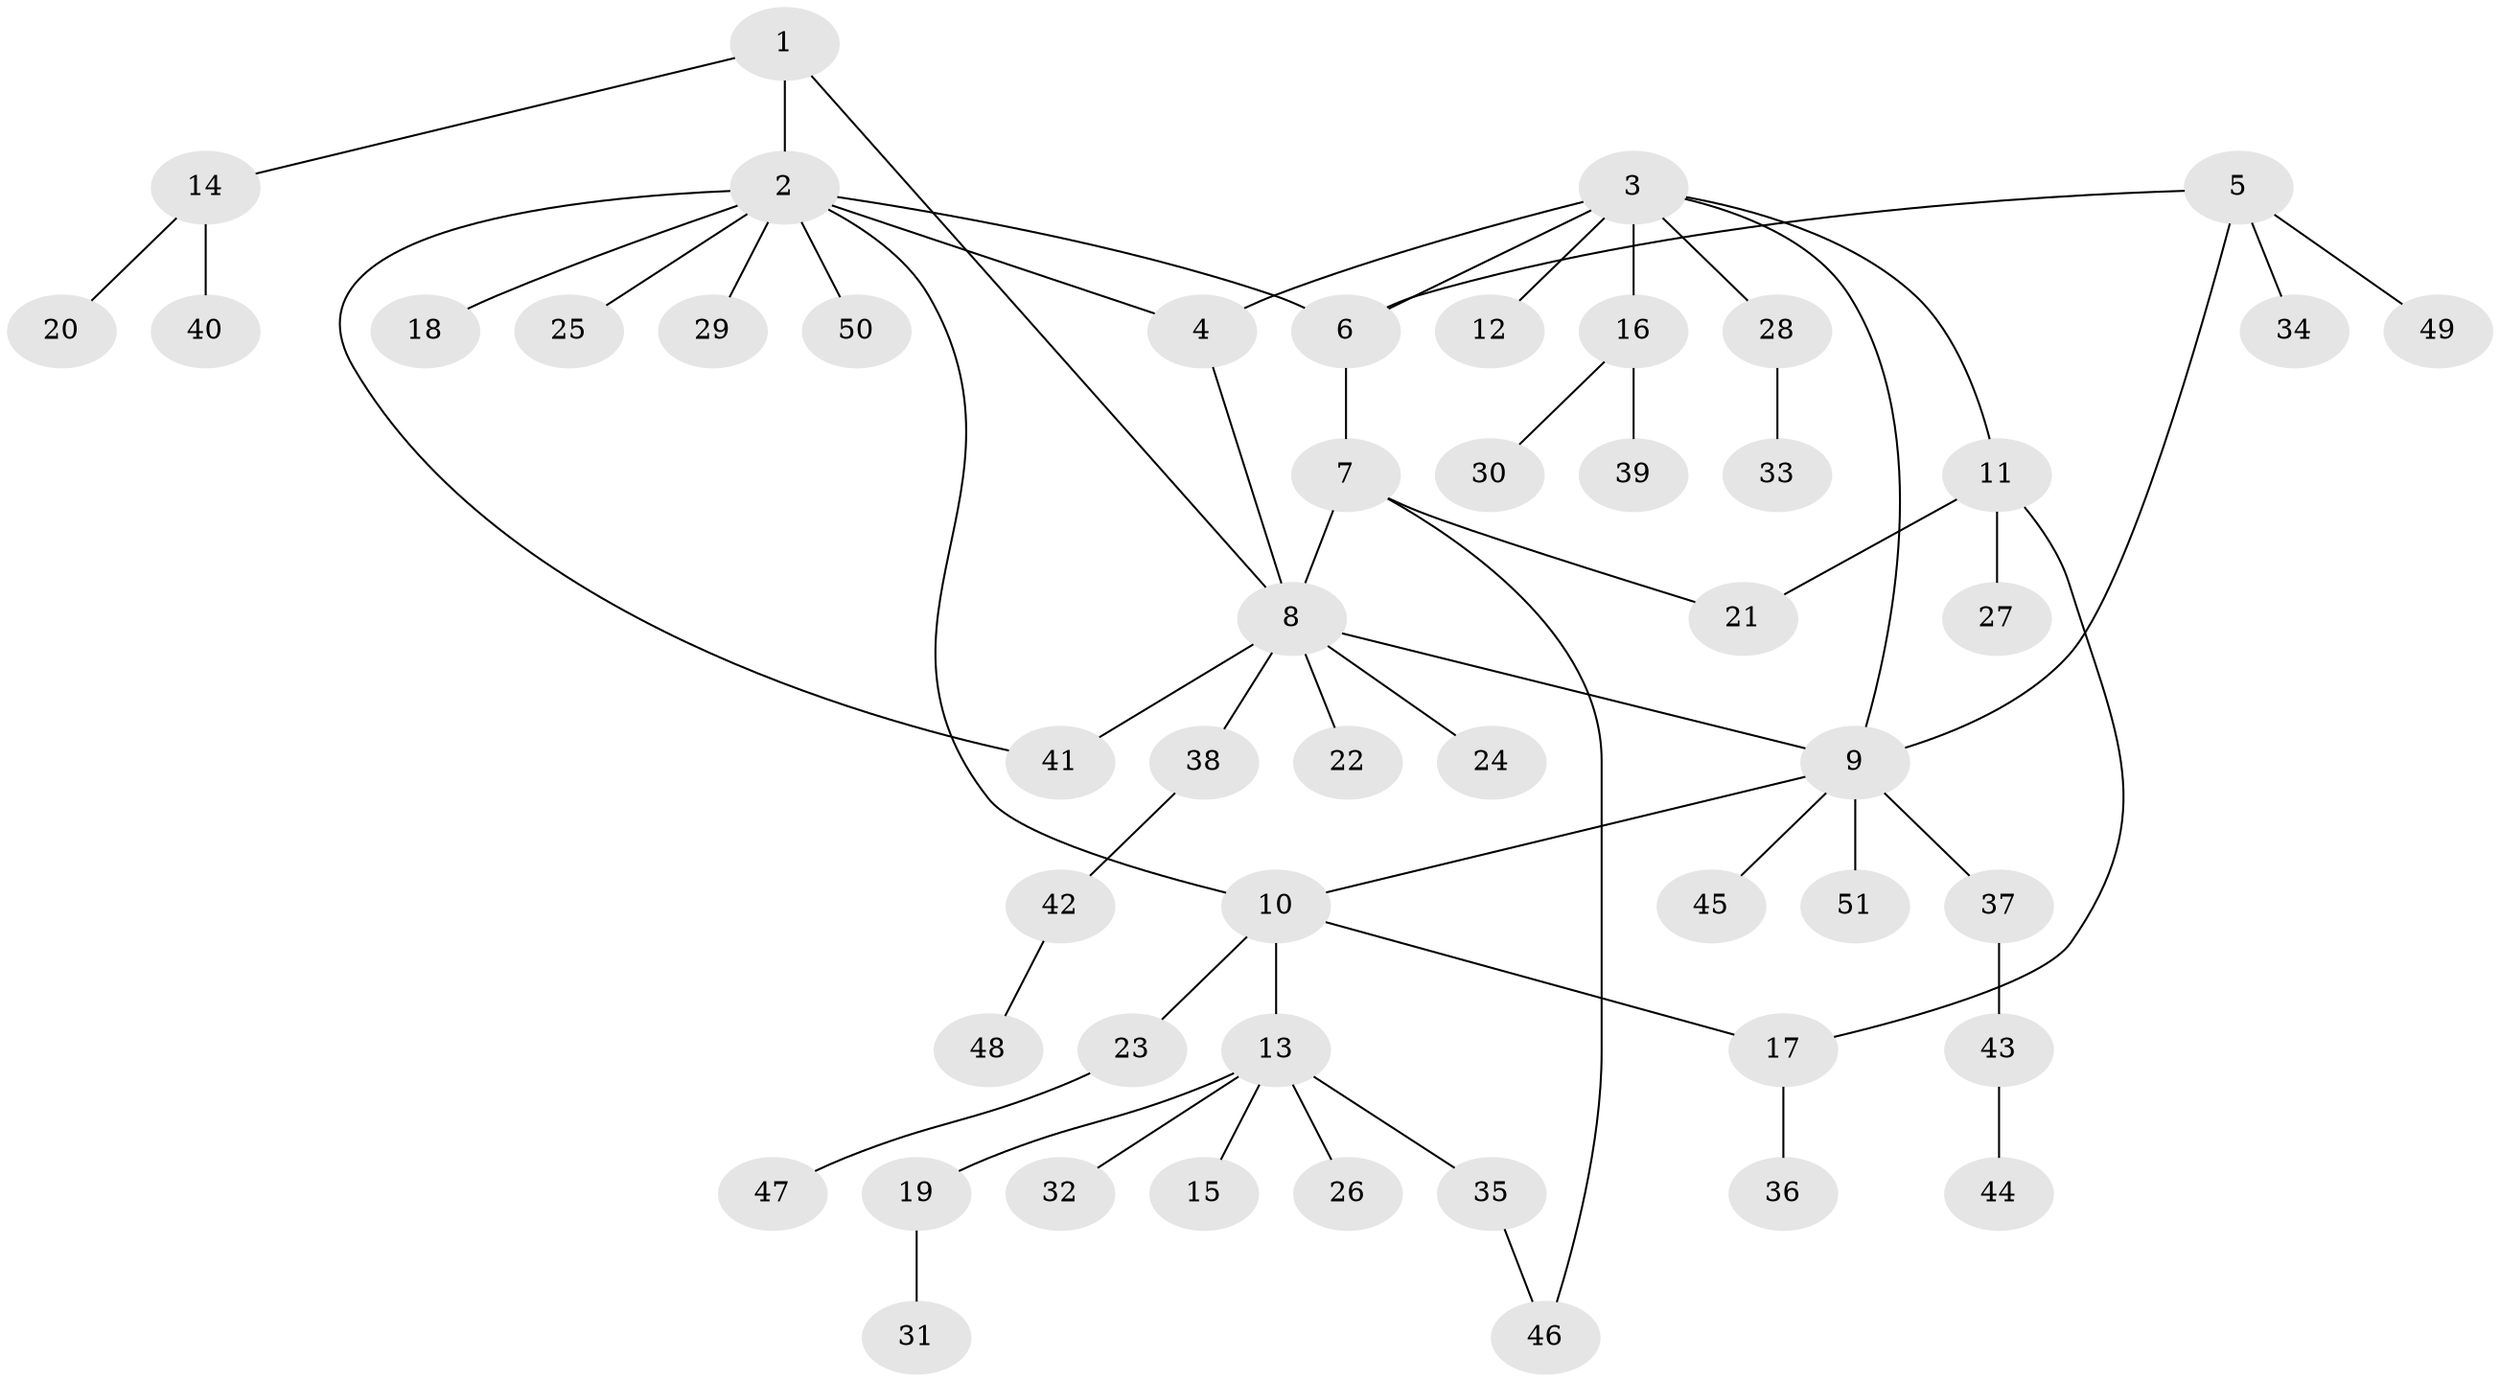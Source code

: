 // Generated by graph-tools (version 1.1) at 2025/55/03/09/25 04:55:04]
// undirected, 51 vertices, 60 edges
graph export_dot {
graph [start="1"]
  node [color=gray90,style=filled];
  1;
  2;
  3;
  4;
  5;
  6;
  7;
  8;
  9;
  10;
  11;
  12;
  13;
  14;
  15;
  16;
  17;
  18;
  19;
  20;
  21;
  22;
  23;
  24;
  25;
  26;
  27;
  28;
  29;
  30;
  31;
  32;
  33;
  34;
  35;
  36;
  37;
  38;
  39;
  40;
  41;
  42;
  43;
  44;
  45;
  46;
  47;
  48;
  49;
  50;
  51;
  1 -- 2;
  1 -- 8;
  1 -- 14;
  2 -- 4;
  2 -- 6;
  2 -- 10;
  2 -- 18;
  2 -- 25;
  2 -- 29;
  2 -- 41;
  2 -- 50;
  3 -- 4;
  3 -- 6;
  3 -- 9;
  3 -- 11;
  3 -- 12;
  3 -- 16;
  3 -- 28;
  4 -- 8;
  5 -- 6;
  5 -- 9;
  5 -- 34;
  5 -- 49;
  6 -- 7;
  7 -- 8;
  7 -- 21;
  7 -- 46;
  8 -- 9;
  8 -- 22;
  8 -- 24;
  8 -- 38;
  8 -- 41;
  9 -- 10;
  9 -- 37;
  9 -- 45;
  9 -- 51;
  10 -- 13;
  10 -- 17;
  10 -- 23;
  11 -- 17;
  11 -- 21;
  11 -- 27;
  13 -- 15;
  13 -- 19;
  13 -- 26;
  13 -- 32;
  13 -- 35;
  14 -- 20;
  14 -- 40;
  16 -- 30;
  16 -- 39;
  17 -- 36;
  19 -- 31;
  23 -- 47;
  28 -- 33;
  35 -- 46;
  37 -- 43;
  38 -- 42;
  42 -- 48;
  43 -- 44;
}
